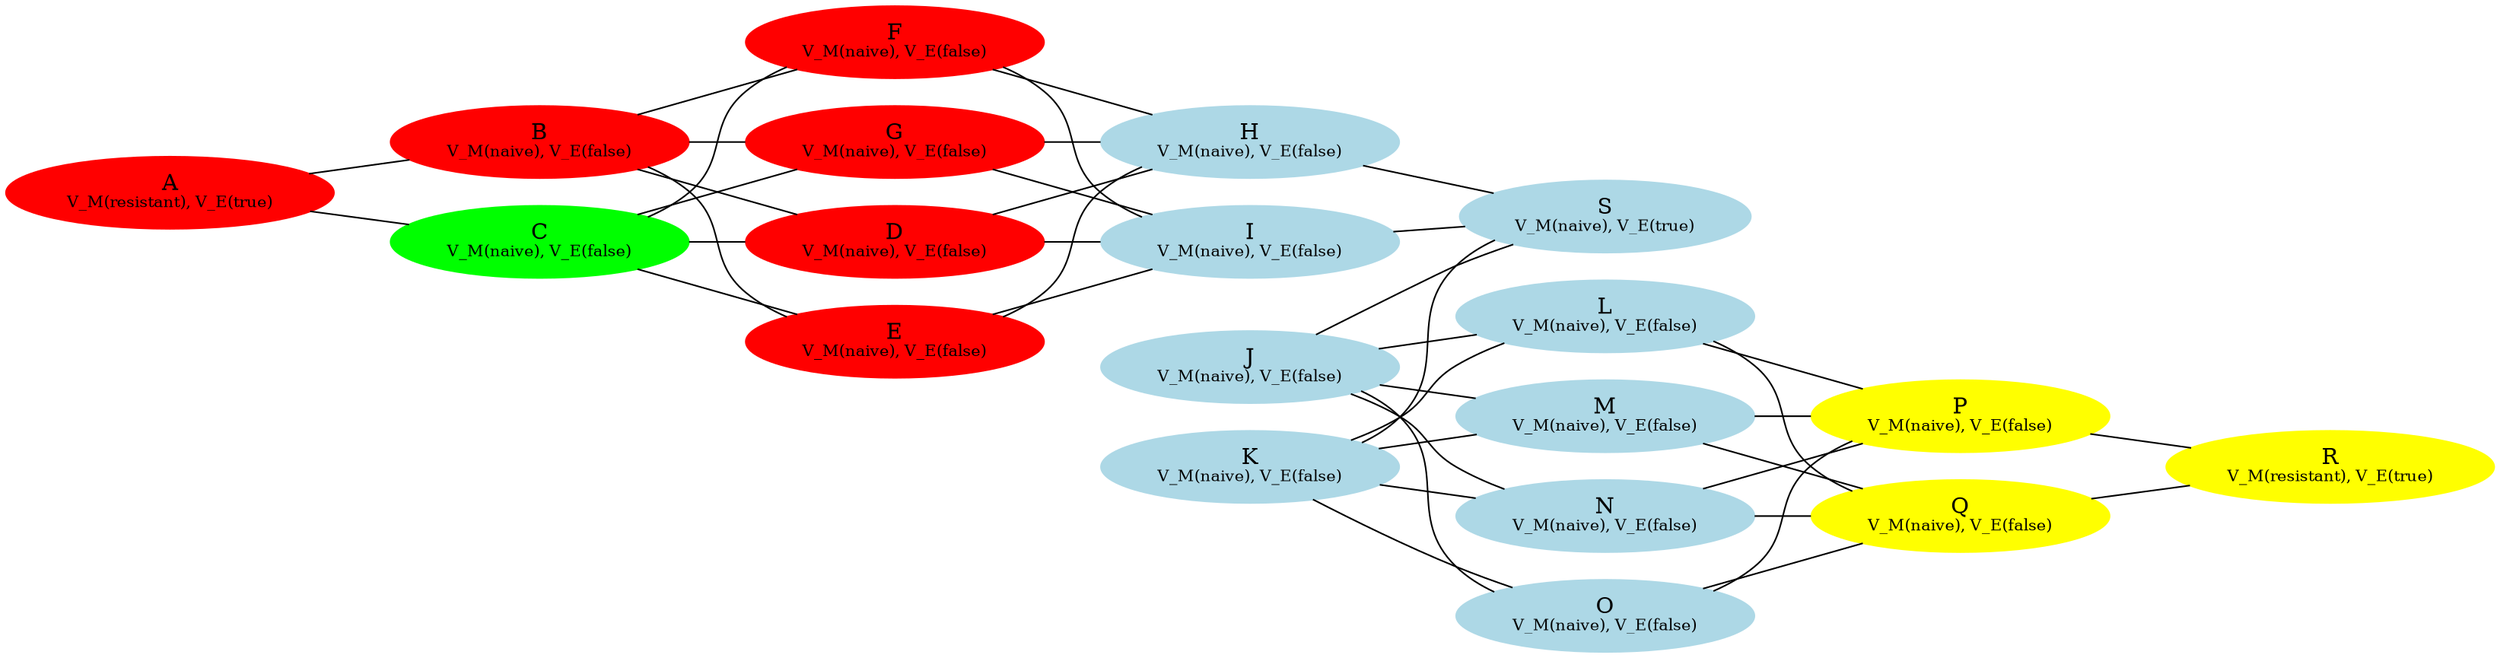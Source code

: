 graph {
 rankdir=LR;
A[label=<A<BR /><FONT POINT-SIZE="10">V_M(resistant), V_E(true)</FONT>>,style=filled, color=red];
B[label=<B<BR /><FONT POINT-SIZE="10">V_M(naive), V_E(false)</FONT>>,style=filled, color=red];
C[label=<C<BR /><FONT POINT-SIZE="10">V_M(naive), V_E(false)</FONT>>,style=filled, color=green];
D[label=<D<BR /><FONT POINT-SIZE="10">V_M(naive), V_E(false)</FONT>>,style=filled, color=red];
E[label=<E<BR /><FONT POINT-SIZE="10">V_M(naive), V_E(false)</FONT>>,style=filled, color=red];
F[label=<F<BR /><FONT POINT-SIZE="10">V_M(naive), V_E(false)</FONT>>,style=filled, color=red];
G[label=<G<BR /><FONT POINT-SIZE="10">V_M(naive), V_E(false)</FONT>>,style=filled, color=red];
H[label=<H<BR /><FONT POINT-SIZE="10">V_M(naive), V_E(false)</FONT>>,style=filled, color=lightblue];
I[label=<I<BR /><FONT POINT-SIZE="10">V_M(naive), V_E(false)</FONT>>,style=filled, color=lightblue];
J[label=<J<BR /><FONT POINT-SIZE="10">V_M(naive), V_E(false)</FONT>>,style=filled, color=lightblue];
K[label=<K<BR /><FONT POINT-SIZE="10">V_M(naive), V_E(false)</FONT>>,style=filled, color=lightblue];
L[label=<L<BR /><FONT POINT-SIZE="10">V_M(naive), V_E(false)</FONT>>,style=filled, color=lightblue];
M[label=<M<BR /><FONT POINT-SIZE="10">V_M(naive), V_E(false)</FONT>>,style=filled, color=lightblue];
N[label=<N<BR /><FONT POINT-SIZE="10">V_M(naive), V_E(false)</FONT>>,style=filled, color=lightblue];
O[label=<O<BR /><FONT POINT-SIZE="10">V_M(naive), V_E(false)</FONT>>,style=filled, color=lightblue];
P[label=<P<BR /><FONT POINT-SIZE="10">V_M(naive), V_E(false)</FONT>>,style=filled, color=yellow];
Q[label=<Q<BR /><FONT POINT-SIZE="10">V_M(naive), V_E(false)</FONT>>,style=filled, color=yellow];
R[label=<R<BR /><FONT POINT-SIZE="10">V_M(resistant), V_E(true)</FONT>>,style=filled, color=yellow];
S[label=<S<BR /><FONT POINT-SIZE="10">V_M(naive), V_E(true)</FONT>>,style=filled, color=lightblue];
A -- {{B C }}
B -- {{D E F G }}
C -- {{D E F G }}
D -- {{H I }}
E -- {{H I }}
F -- {{H I }}
G -- {{H I }}
H -- {{S }}
I -- {{S }}
J -- {{L M N O S }}
K -- {{L M N O S }}
L -- {{P Q }}
M -- {{P Q }}
N -- {{P Q }}
O -- {{P Q }}
P -- {{R }}
Q -- {{R }}
R -- {{}}
S -- {{}}
}